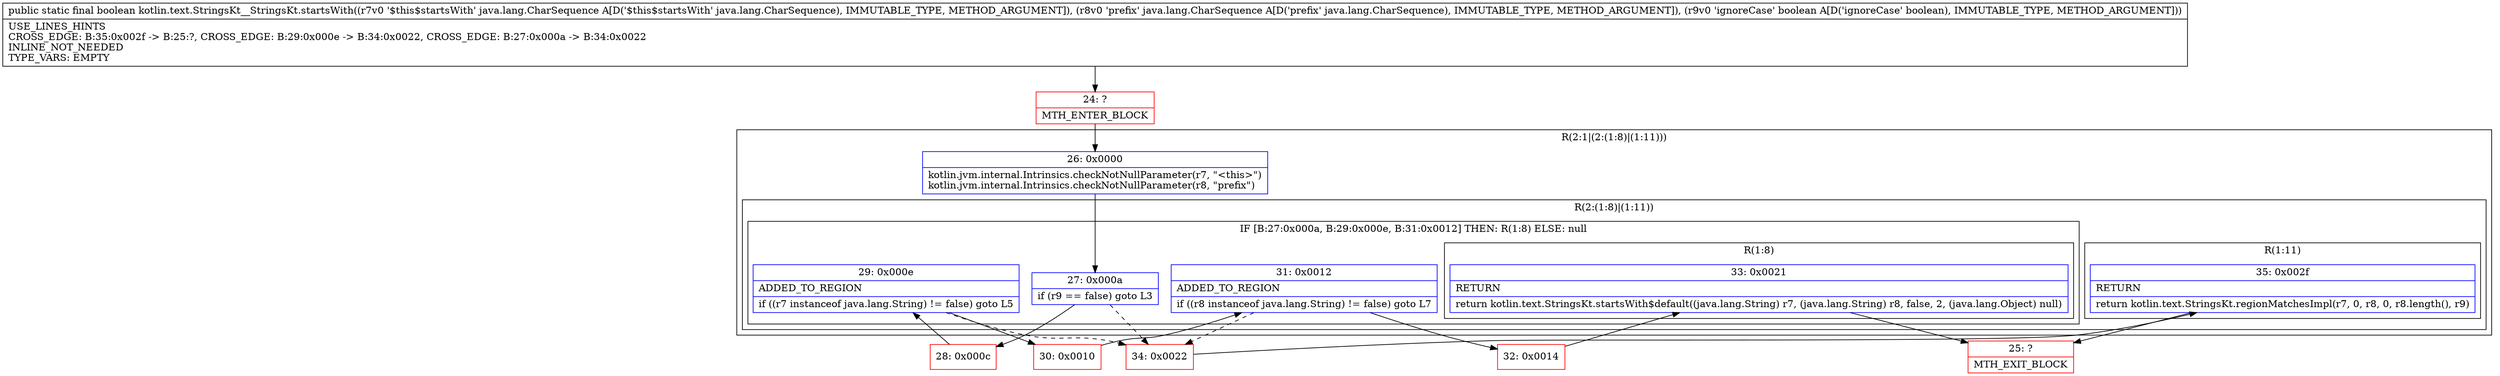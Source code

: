 digraph "CFG forkotlin.text.StringsKt__StringsKt.startsWith(Ljava\/lang\/CharSequence;Ljava\/lang\/CharSequence;Z)Z" {
subgraph cluster_Region_476188106 {
label = "R(2:1|(2:(1:8)|(1:11)))";
node [shape=record,color=blue];
Node_26 [shape=record,label="{26\:\ 0x0000|kotlin.jvm.internal.Intrinsics.checkNotNullParameter(r7, \"\<this\>\")\lkotlin.jvm.internal.Intrinsics.checkNotNullParameter(r8, \"prefix\")\l}"];
subgraph cluster_Region_322904006 {
label = "R(2:(1:8)|(1:11))";
node [shape=record,color=blue];
subgraph cluster_IfRegion_1439156577 {
label = "IF [B:27:0x000a, B:29:0x000e, B:31:0x0012] THEN: R(1:8) ELSE: null";
node [shape=record,color=blue];
Node_27 [shape=record,label="{27\:\ 0x000a|if (r9 == false) goto L3\l}"];
Node_29 [shape=record,label="{29\:\ 0x000e|ADDED_TO_REGION\l|if ((r7 instanceof java.lang.String) != false) goto L5\l}"];
Node_31 [shape=record,label="{31\:\ 0x0012|ADDED_TO_REGION\l|if ((r8 instanceof java.lang.String) != false) goto L7\l}"];
subgraph cluster_Region_348661998 {
label = "R(1:8)";
node [shape=record,color=blue];
Node_33 [shape=record,label="{33\:\ 0x0021|RETURN\l|return kotlin.text.StringsKt.startsWith$default((java.lang.String) r7, (java.lang.String) r8, false, 2, (java.lang.Object) null)\l}"];
}
}
subgraph cluster_Region_415792096 {
label = "R(1:11)";
node [shape=record,color=blue];
Node_35 [shape=record,label="{35\:\ 0x002f|RETURN\l|return kotlin.text.StringsKt.regionMatchesImpl(r7, 0, r8, 0, r8.length(), r9)\l}"];
}
}
}
Node_24 [shape=record,color=red,label="{24\:\ ?|MTH_ENTER_BLOCK\l}"];
Node_28 [shape=record,color=red,label="{28\:\ 0x000c}"];
Node_30 [shape=record,color=red,label="{30\:\ 0x0010}"];
Node_32 [shape=record,color=red,label="{32\:\ 0x0014}"];
Node_25 [shape=record,color=red,label="{25\:\ ?|MTH_EXIT_BLOCK\l}"];
Node_34 [shape=record,color=red,label="{34\:\ 0x0022}"];
MethodNode[shape=record,label="{public static final boolean kotlin.text.StringsKt__StringsKt.startsWith((r7v0 '$this$startsWith' java.lang.CharSequence A[D('$this$startsWith' java.lang.CharSequence), IMMUTABLE_TYPE, METHOD_ARGUMENT]), (r8v0 'prefix' java.lang.CharSequence A[D('prefix' java.lang.CharSequence), IMMUTABLE_TYPE, METHOD_ARGUMENT]), (r9v0 'ignoreCase' boolean A[D('ignoreCase' boolean), IMMUTABLE_TYPE, METHOD_ARGUMENT]))  | USE_LINES_HINTS\lCROSS_EDGE: B:35:0x002f \-\> B:25:?, CROSS_EDGE: B:29:0x000e \-\> B:34:0x0022, CROSS_EDGE: B:27:0x000a \-\> B:34:0x0022\lINLINE_NOT_NEEDED\lTYPE_VARS: EMPTY\l}"];
MethodNode -> Node_24;Node_26 -> Node_27;
Node_27 -> Node_28;
Node_27 -> Node_34[style=dashed];
Node_29 -> Node_30;
Node_29 -> Node_34[style=dashed];
Node_31 -> Node_32;
Node_31 -> Node_34[style=dashed];
Node_33 -> Node_25;
Node_35 -> Node_25;
Node_24 -> Node_26;
Node_28 -> Node_29;
Node_30 -> Node_31;
Node_32 -> Node_33;
Node_34 -> Node_35;
}

